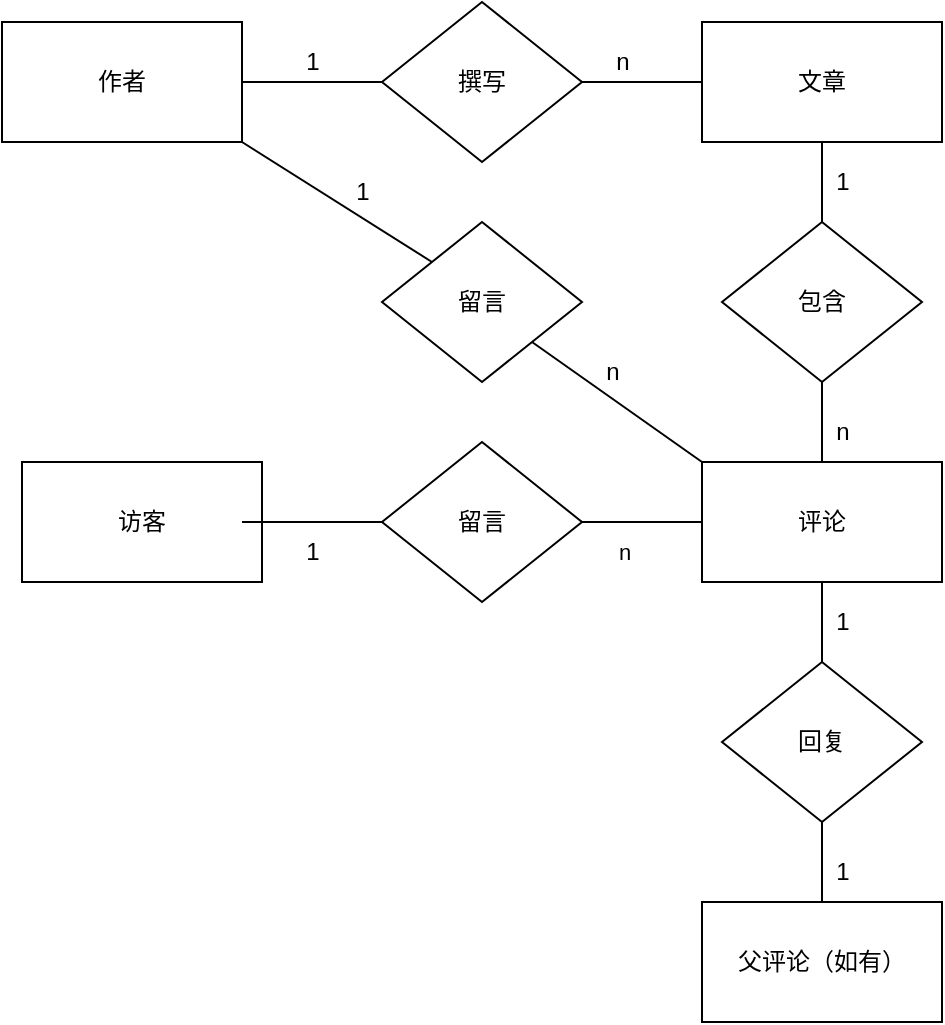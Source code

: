 <mxfile version="21.2.7" type="github">
  <diagram name="Page-1" id="waudUxIC8n3ZF0vEwRzf">
    <mxGraphModel dx="1154" dy="543" grid="1" gridSize="10" guides="1" tooltips="1" connect="1" arrows="1" fold="1" page="1" pageScale="1" pageWidth="850" pageHeight="1100" math="0" shadow="0">
      <root>
        <mxCell id="0" />
        <mxCell id="1" parent="0" />
        <mxCell id="HeFnj_fRg9SSFbyw7C5M-1" value="作者" style="rounded=0;whiteSpace=wrap;html=1;" parent="1" vertex="1">
          <mxGeometry x="170" y="140" width="120" height="60" as="geometry" />
        </mxCell>
        <mxCell id="HeFnj_fRg9SSFbyw7C5M-2" value="访客" style="rounded=0;whiteSpace=wrap;html=1;" parent="1" vertex="1">
          <mxGeometry x="180" y="360" width="120" height="60" as="geometry" />
        </mxCell>
        <mxCell id="HeFnj_fRg9SSFbyw7C5M-3" value="文章" style="rounded=0;whiteSpace=wrap;html=1;" parent="1" vertex="1">
          <mxGeometry x="520" y="140" width="120" height="60" as="geometry" />
        </mxCell>
        <mxCell id="HeFnj_fRg9SSFbyw7C5M-4" value="评论" style="rounded=0;whiteSpace=wrap;html=1;" parent="1" vertex="1">
          <mxGeometry x="520" y="360" width="120" height="60" as="geometry" />
        </mxCell>
        <mxCell id="HeFnj_fRg9SSFbyw7C5M-5" value="撰写" style="rhombus;whiteSpace=wrap;html=1;" parent="1" vertex="1">
          <mxGeometry x="360" y="130" width="100" height="80" as="geometry" />
        </mxCell>
        <mxCell id="HeFnj_fRg9SSFbyw7C5M-7" value="" style="endArrow=none;html=1;rounded=0;entryX=0;entryY=0.5;entryDx=0;entryDy=0;" parent="1" target="HeFnj_fRg9SSFbyw7C5M-5" edge="1">
          <mxGeometry width="50" height="50" relative="1" as="geometry">
            <mxPoint x="290" y="170" as="sourcePoint" />
            <mxPoint x="350" y="170" as="targetPoint" />
          </mxGeometry>
        </mxCell>
        <mxCell id="HeFnj_fRg9SSFbyw7C5M-8" value="" style="endArrow=none;html=1;rounded=0;" parent="1" edge="1">
          <mxGeometry width="50" height="50" relative="1" as="geometry">
            <mxPoint x="460" y="170" as="sourcePoint" />
            <mxPoint x="520" y="170" as="targetPoint" />
          </mxGeometry>
        </mxCell>
        <mxCell id="HeFnj_fRg9SSFbyw7C5M-9" value="1" style="text;html=1;align=center;verticalAlign=middle;resizable=0;points=[];autosize=1;strokeColor=none;fillColor=none;" parent="1" vertex="1">
          <mxGeometry x="310" y="145" width="30" height="30" as="geometry" />
        </mxCell>
        <mxCell id="HeFnj_fRg9SSFbyw7C5M-10" value="n" style="text;html=1;align=center;verticalAlign=middle;resizable=0;points=[];autosize=1;strokeColor=none;fillColor=none;" parent="1" vertex="1">
          <mxGeometry x="465" y="145" width="30" height="30" as="geometry" />
        </mxCell>
        <mxCell id="HeFnj_fRg9SSFbyw7C5M-12" value="包含" style="rhombus;whiteSpace=wrap;html=1;" parent="1" vertex="1">
          <mxGeometry x="530" y="240" width="100" height="80" as="geometry" />
        </mxCell>
        <mxCell id="HeFnj_fRg9SSFbyw7C5M-13" value="" style="endArrow=none;html=1;rounded=0;exitX=0.5;exitY=0;exitDx=0;exitDy=0;" parent="1" source="HeFnj_fRg9SSFbyw7C5M-12" edge="1">
          <mxGeometry width="50" height="50" relative="1" as="geometry">
            <mxPoint x="530" y="250" as="sourcePoint" />
            <mxPoint x="580" y="200" as="targetPoint" />
          </mxGeometry>
        </mxCell>
        <mxCell id="HeFnj_fRg9SSFbyw7C5M-14" value="" style="endArrow=none;html=1;rounded=0;exitX=0.5;exitY=0;exitDx=0;exitDy=0;entryX=0.5;entryY=1;entryDx=0;entryDy=0;" parent="1" source="HeFnj_fRg9SSFbyw7C5M-4" target="HeFnj_fRg9SSFbyw7C5M-12" edge="1">
          <mxGeometry width="50" height="50" relative="1" as="geometry">
            <mxPoint x="460" y="380" as="sourcePoint" />
            <mxPoint x="510" y="330" as="targetPoint" />
          </mxGeometry>
        </mxCell>
        <mxCell id="HeFnj_fRg9SSFbyw7C5M-15" value="1" style="text;html=1;align=center;verticalAlign=middle;resizable=0;points=[];autosize=1;strokeColor=none;fillColor=none;" parent="1" vertex="1">
          <mxGeometry x="575" y="205" width="30" height="30" as="geometry" />
        </mxCell>
        <mxCell id="HeFnj_fRg9SSFbyw7C5M-16" value="n" style="text;html=1;align=center;verticalAlign=middle;resizable=0;points=[];autosize=1;strokeColor=none;fillColor=none;" parent="1" vertex="1">
          <mxGeometry x="575" y="330" width="30" height="30" as="geometry" />
        </mxCell>
        <mxCell id="HeFnj_fRg9SSFbyw7C5M-17" value="留言" style="rhombus;whiteSpace=wrap;html=1;" parent="1" vertex="1">
          <mxGeometry x="360" y="240" width="100" height="80" as="geometry" />
        </mxCell>
        <mxCell id="HeFnj_fRg9SSFbyw7C5M-20" value="" style="endArrow=none;html=1;rounded=0;entryX=1;entryY=1;entryDx=0;entryDy=0;exitX=0;exitY=0;exitDx=0;exitDy=0;" parent="1" source="HeFnj_fRg9SSFbyw7C5M-4" target="HeFnj_fRg9SSFbyw7C5M-17" edge="1">
          <mxGeometry width="50" height="50" relative="1" as="geometry">
            <mxPoint x="420" y="400" as="sourcePoint" />
            <mxPoint x="470" y="350" as="targetPoint" />
          </mxGeometry>
        </mxCell>
        <mxCell id="HeFnj_fRg9SSFbyw7C5M-21" value="" style="endArrow=none;html=1;rounded=0;entryX=1;entryY=1;entryDx=0;entryDy=0;exitX=0;exitY=0;exitDx=0;exitDy=0;" parent="1" source="HeFnj_fRg9SSFbyw7C5M-17" target="HeFnj_fRg9SSFbyw7C5M-1" edge="1">
          <mxGeometry width="50" height="50" relative="1" as="geometry">
            <mxPoint x="280" y="270" as="sourcePoint" />
            <mxPoint x="330" y="220" as="targetPoint" />
          </mxGeometry>
        </mxCell>
        <mxCell id="HeFnj_fRg9SSFbyw7C5M-22" value="留言" style="rhombus;whiteSpace=wrap;html=1;" parent="1" vertex="1">
          <mxGeometry x="360" y="350" width="100" height="80" as="geometry" />
        </mxCell>
        <mxCell id="HeFnj_fRg9SSFbyw7C5M-24" value="" style="endArrow=none;html=1;rounded=0;entryX=0;entryY=0.5;entryDx=0;entryDy=0;" parent="1" target="HeFnj_fRg9SSFbyw7C5M-22" edge="1">
          <mxGeometry width="50" height="50" relative="1" as="geometry">
            <mxPoint x="290" y="390" as="sourcePoint" />
            <mxPoint x="340" y="340" as="targetPoint" />
          </mxGeometry>
        </mxCell>
        <mxCell id="HeFnj_fRg9SSFbyw7C5M-25" value="" style="endArrow=none;html=1;rounded=0;" parent="1" edge="1">
          <mxGeometry width="50" height="50" relative="1" as="geometry">
            <mxPoint x="460" y="390" as="sourcePoint" />
            <mxPoint x="520" y="390" as="targetPoint" />
          </mxGeometry>
        </mxCell>
        <mxCell id="HeFnj_fRg9SSFbyw7C5M-31" value="n" style="edgeLabel;html=1;align=center;verticalAlign=middle;resizable=0;points=[];" parent="HeFnj_fRg9SSFbyw7C5M-25" vertex="1" connectable="0">
          <mxGeometry x="-0.514" y="-8" relative="1" as="geometry">
            <mxPoint x="6" y="7" as="offset" />
          </mxGeometry>
        </mxCell>
        <mxCell id="HeFnj_fRg9SSFbyw7C5M-26" value="1" style="text;html=1;align=center;verticalAlign=middle;resizable=0;points=[];autosize=1;strokeColor=none;fillColor=none;" parent="1" vertex="1">
          <mxGeometry x="335" y="210" width="30" height="30" as="geometry" />
        </mxCell>
        <mxCell id="HeFnj_fRg9SSFbyw7C5M-27" value="n" style="text;html=1;align=center;verticalAlign=middle;resizable=0;points=[];autosize=1;strokeColor=none;fillColor=none;" parent="1" vertex="1">
          <mxGeometry x="460" y="300" width="30" height="30" as="geometry" />
        </mxCell>
        <mxCell id="HeFnj_fRg9SSFbyw7C5M-30" value="1" style="text;html=1;align=center;verticalAlign=middle;resizable=0;points=[];autosize=1;strokeColor=none;fillColor=none;" parent="1" vertex="1">
          <mxGeometry x="310" y="390" width="30" height="30" as="geometry" />
        </mxCell>
        <mxCell id="HeFnj_fRg9SSFbyw7C5M-32" value="父评论（如有）" style="rounded=0;whiteSpace=wrap;html=1;" parent="1" vertex="1">
          <mxGeometry x="520" y="580" width="120" height="60" as="geometry" />
        </mxCell>
        <mxCell id="HeFnj_fRg9SSFbyw7C5M-33" value="回复" style="rhombus;whiteSpace=wrap;html=1;" parent="1" vertex="1">
          <mxGeometry x="530" y="460" width="100" height="80" as="geometry" />
        </mxCell>
        <mxCell id="HeFnj_fRg9SSFbyw7C5M-36" value="" style="endArrow=none;html=1;rounded=0;exitX=0.5;exitY=0;exitDx=0;exitDy=0;" parent="1" source="HeFnj_fRg9SSFbyw7C5M-33" edge="1">
          <mxGeometry width="50" height="50" relative="1" as="geometry">
            <mxPoint x="530" y="470" as="sourcePoint" />
            <mxPoint x="580" y="420" as="targetPoint" />
          </mxGeometry>
        </mxCell>
        <mxCell id="HeFnj_fRg9SSFbyw7C5M-38" value="" style="endArrow=none;html=1;rounded=0;exitX=0.5;exitY=0;exitDx=0;exitDy=0;entryX=0.5;entryY=1;entryDx=0;entryDy=0;" parent="1" source="HeFnj_fRg9SSFbyw7C5M-32" edge="1" target="HeFnj_fRg9SSFbyw7C5M-33">
          <mxGeometry width="50" height="50" relative="1" as="geometry">
            <mxPoint x="530" y="600" as="sourcePoint" />
            <mxPoint x="580" y="550" as="targetPoint" />
          </mxGeometry>
        </mxCell>
        <mxCell id="HeFnj_fRg9SSFbyw7C5M-39" value="1" style="text;html=1;align=center;verticalAlign=middle;resizable=0;points=[];autosize=1;strokeColor=none;fillColor=none;" parent="1" vertex="1">
          <mxGeometry x="575" y="425" width="30" height="30" as="geometry" />
        </mxCell>
        <mxCell id="HeFnj_fRg9SSFbyw7C5M-40" value="1" style="text;html=1;align=center;verticalAlign=middle;resizable=0;points=[];autosize=1;strokeColor=none;fillColor=none;" parent="1" vertex="1">
          <mxGeometry x="575" y="550" width="30" height="30" as="geometry" />
        </mxCell>
      </root>
    </mxGraphModel>
  </diagram>
</mxfile>

